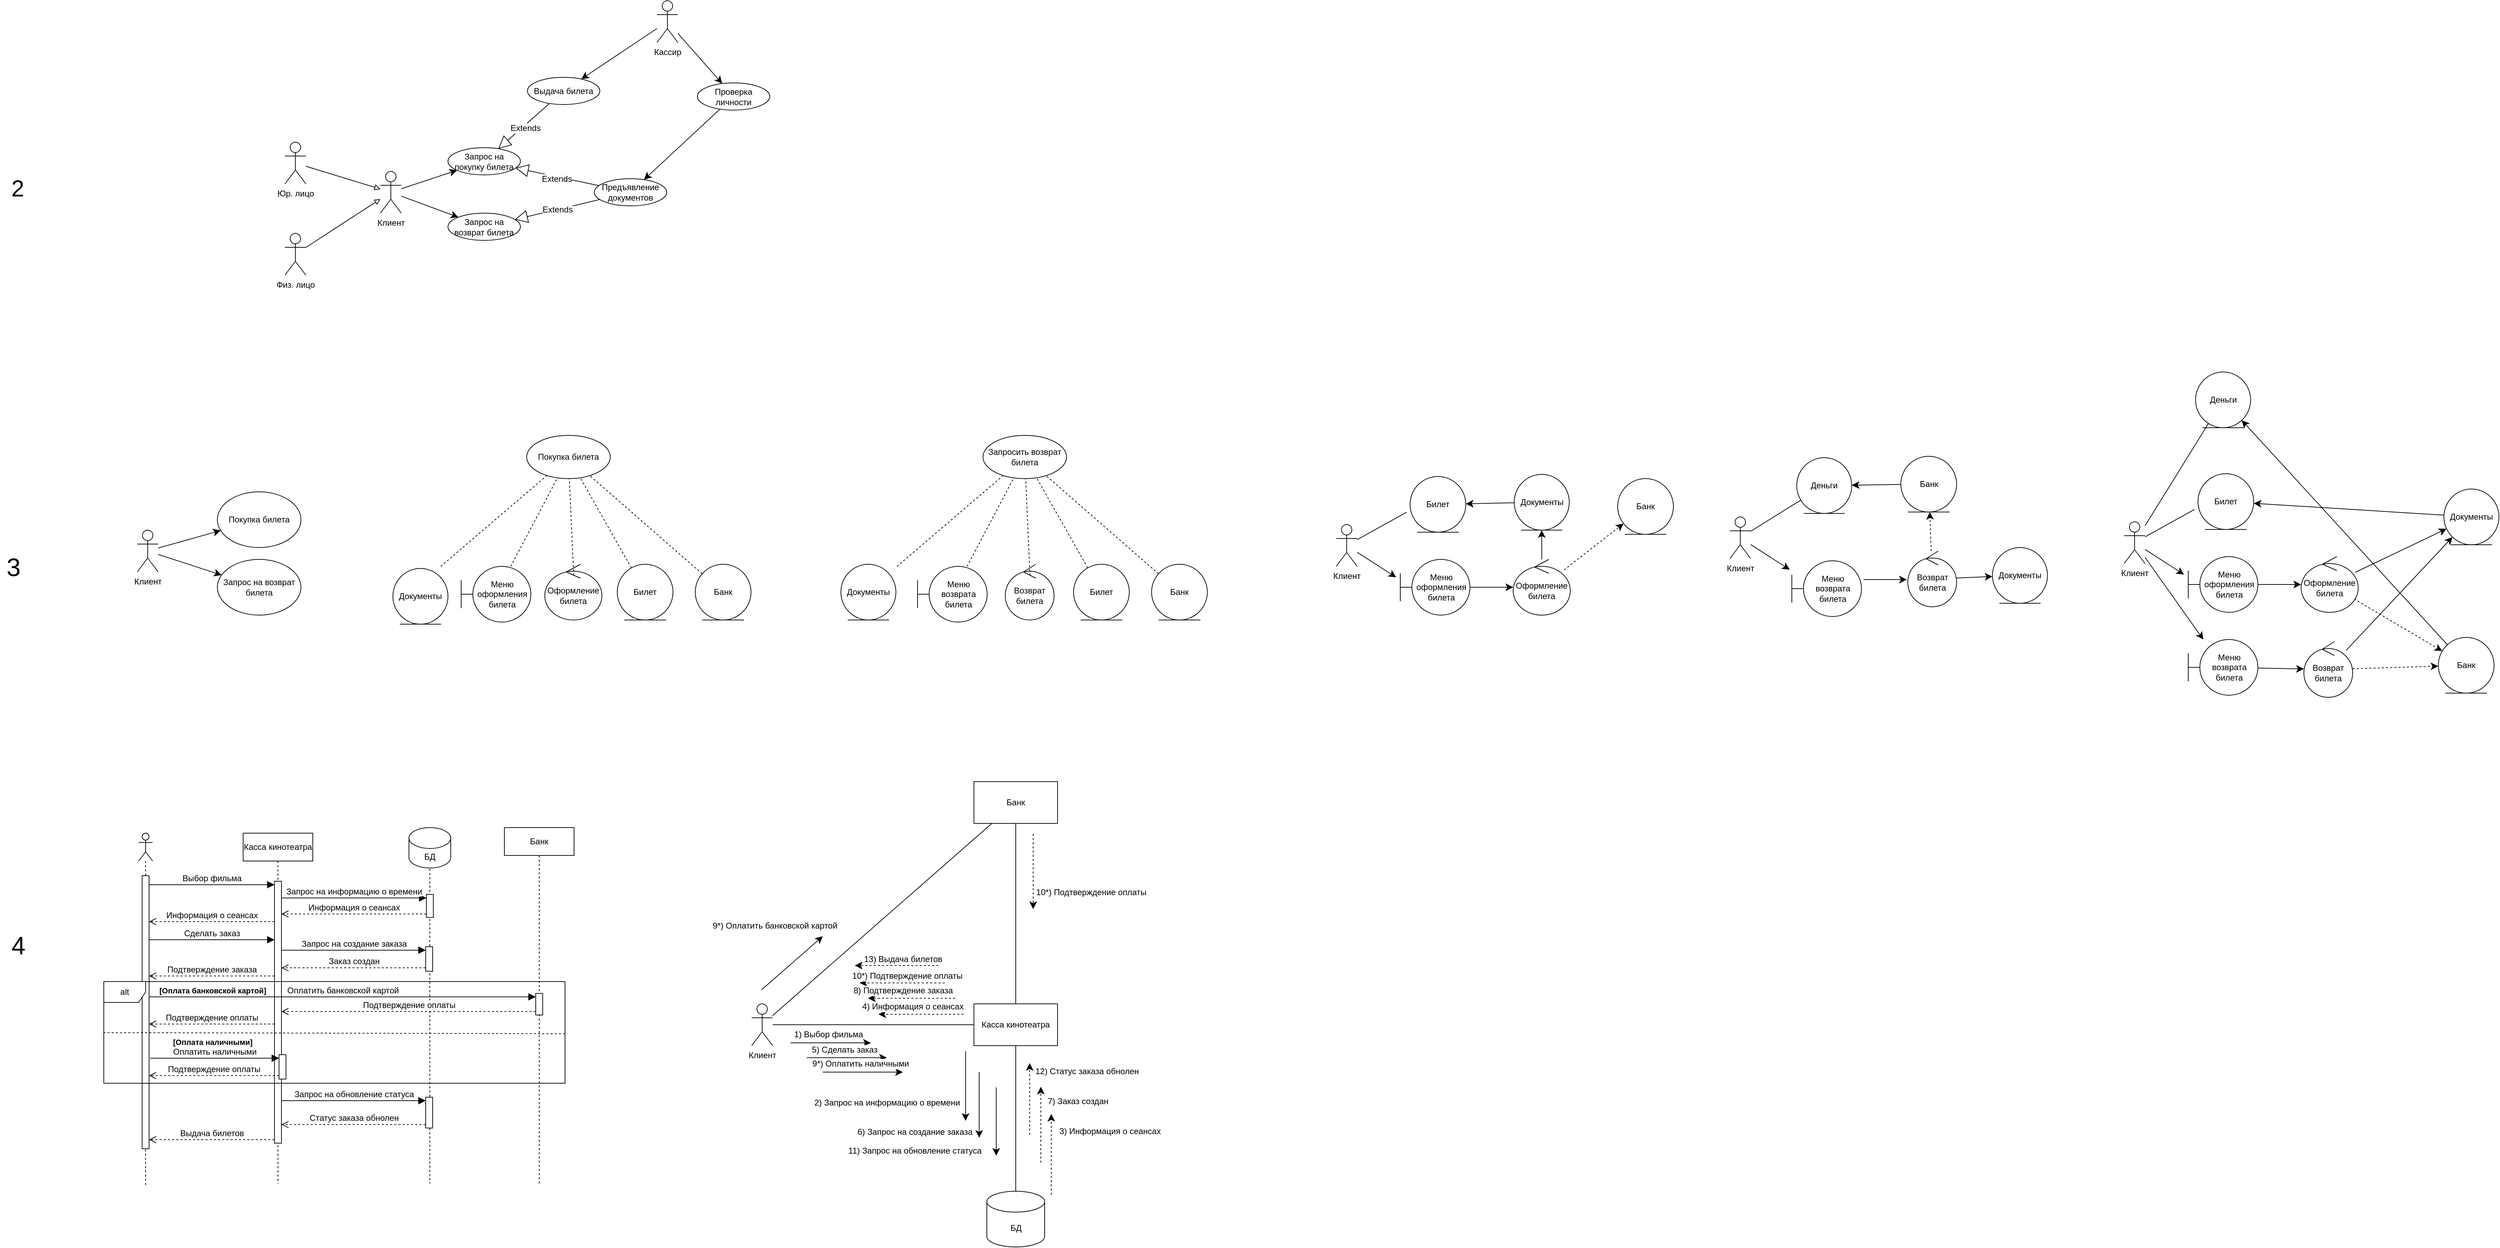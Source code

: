 <mxfile version="24.4.4" type="device">
  <diagram name="Страница — 1" id="Ui1CHYSXL8Kz3vTAyNxQ">
    <mxGraphModel dx="3889" dy="2429" grid="0" gridSize="10" guides="1" tooltips="1" connect="1" arrows="1" fold="1" page="0" pageScale="1" pageWidth="827" pageHeight="1169" math="0" shadow="0">
      <root>
        <mxCell id="0" />
        <mxCell id="1" parent="0" />
        <mxCell id="Dxfs0D7oo7YcCXGMKElA-33" style="edgeStyle=none;curved=1;rounded=0;orthogonalLoop=1;jettySize=auto;html=1;fontSize=12;startSize=8;endSize=8;" edge="1" parent="1" source="Dxfs0D7oo7YcCXGMKElA-23" target="Dxfs0D7oo7YcCXGMKElA-25">
          <mxGeometry relative="1" as="geometry" />
        </mxCell>
        <mxCell id="Dxfs0D7oo7YcCXGMKElA-34" style="edgeStyle=none;curved=1;rounded=0;orthogonalLoop=1;jettySize=auto;html=1;fontSize=12;startSize=8;endSize=8;" edge="1" parent="1" source="Dxfs0D7oo7YcCXGMKElA-23" target="Dxfs0D7oo7YcCXGMKElA-27">
          <mxGeometry relative="1" as="geometry" />
        </mxCell>
        <mxCell id="Dxfs0D7oo7YcCXGMKElA-23" value="Клиент" style="shape=umlActor;verticalLabelPosition=bottom;verticalAlign=top;html=1;" vertex="1" parent="1">
          <mxGeometry x="47" y="408" width="30" height="60" as="geometry" />
        </mxCell>
        <mxCell id="Dxfs0D7oo7YcCXGMKElA-25" value="Покупка билета" style="ellipse;whiteSpace=wrap;html=1;" vertex="1" parent="1">
          <mxGeometry x="162" y="353" width="120" height="80" as="geometry" />
        </mxCell>
        <mxCell id="Dxfs0D7oo7YcCXGMKElA-27" value="Запрос на возврат билета" style="ellipse;whiteSpace=wrap;html=1;" vertex="1" parent="1">
          <mxGeometry x="162" y="450" width="120" height="80" as="geometry" />
        </mxCell>
        <mxCell id="Dxfs0D7oo7YcCXGMKElA-36" value="Запросить возврат билета" style="ellipse;whiteSpace=wrap;html=1;" vertex="1" parent="1">
          <mxGeometry x="1261" y="272" width="120" height="62" as="geometry" />
        </mxCell>
        <mxCell id="Dxfs0D7oo7YcCXGMKElA-37" value="Билет" style="ellipse;shape=umlEntity;whiteSpace=wrap;html=1;" vertex="1" parent="1">
          <mxGeometry x="1391" y="457" width="80" height="80" as="geometry" />
        </mxCell>
        <mxCell id="Dxfs0D7oo7YcCXGMKElA-38" value="Банк" style="ellipse;shape=umlEntity;whiteSpace=wrap;html=1;" vertex="1" parent="1">
          <mxGeometry x="1503" y="457" width="80" height="80" as="geometry" />
        </mxCell>
        <mxCell id="Dxfs0D7oo7YcCXGMKElA-39" value="Возврат&lt;div&gt;билета&lt;/div&gt;" style="ellipse;shape=umlControl;whiteSpace=wrap;html=1;" vertex="1" parent="1">
          <mxGeometry x="1293" y="457" width="70" height="80" as="geometry" />
        </mxCell>
        <mxCell id="Dxfs0D7oo7YcCXGMKElA-40" value="Меню возврата билета" style="shape=umlBoundary;whiteSpace=wrap;html=1;" vertex="1" parent="1">
          <mxGeometry x="1167" y="460" width="100" height="80" as="geometry" />
        </mxCell>
        <mxCell id="Dxfs0D7oo7YcCXGMKElA-44" value="" style="endArrow=none;dashed=1;html=1;rounded=0;fontSize=12;startSize=8;endSize=8;curved=1;" edge="1" parent="1" target="Dxfs0D7oo7YcCXGMKElA-36">
          <mxGeometry width="50" height="50" relative="1" as="geometry">
            <mxPoint x="1137.688" y="460" as="sourcePoint" />
            <mxPoint x="1216" y="306" as="targetPoint" />
          </mxGeometry>
        </mxCell>
        <mxCell id="Dxfs0D7oo7YcCXGMKElA-45" value="" style="endArrow=none;dashed=1;html=1;rounded=0;fontSize=12;startSize=8;endSize=8;curved=1;exitX=0.506;exitY=0.199;exitDx=0;exitDy=0;exitPerimeter=0;" edge="1" parent="1" source="Dxfs0D7oo7YcCXGMKElA-39" target="Dxfs0D7oo7YcCXGMKElA-36">
          <mxGeometry width="50" height="50" relative="1" as="geometry">
            <mxPoint x="1170.31" y="461.47" as="sourcePoint" />
            <mxPoint x="1322.31" y="331.47" as="targetPoint" />
          </mxGeometry>
        </mxCell>
        <mxCell id="Dxfs0D7oo7YcCXGMKElA-46" value="" style="endArrow=none;dashed=1;html=1;rounded=0;fontSize=12;startSize=8;endSize=8;curved=1;" edge="1" parent="1" source="Dxfs0D7oo7YcCXGMKElA-37" target="Dxfs0D7oo7YcCXGMKElA-36">
          <mxGeometry width="50" height="50" relative="1" as="geometry">
            <mxPoint x="1190" y="464" as="sourcePoint" />
            <mxPoint x="1342" y="334" as="targetPoint" />
          </mxGeometry>
        </mxCell>
        <mxCell id="Dxfs0D7oo7YcCXGMKElA-47" value="" style="endArrow=none;dashed=1;html=1;rounded=0;fontSize=12;startSize=8;endSize=8;curved=1;" edge="1" parent="1" source="Dxfs0D7oo7YcCXGMKElA-38" target="Dxfs0D7oo7YcCXGMKElA-36">
          <mxGeometry width="50" height="50" relative="1" as="geometry">
            <mxPoint x="1207" y="464" as="sourcePoint" />
            <mxPoint x="1359" y="334" as="targetPoint" />
          </mxGeometry>
        </mxCell>
        <mxCell id="Dxfs0D7oo7YcCXGMKElA-49" value="" style="endArrow=none;dashed=1;html=1;rounded=0;fontSize=12;startSize=8;endSize=8;curved=1;" edge="1" parent="1" source="Dxfs0D7oo7YcCXGMKElA-40" target="Dxfs0D7oo7YcCXGMKElA-36">
          <mxGeometry width="50" height="50" relative="1" as="geometry">
            <mxPoint x="1245" y="466" as="sourcePoint" />
            <mxPoint x="1397" y="336" as="targetPoint" />
          </mxGeometry>
        </mxCell>
        <mxCell id="Dxfs0D7oo7YcCXGMKElA-54" style="edgeStyle=none;curved=1;rounded=0;orthogonalLoop=1;jettySize=auto;html=1;fontSize=12;endArrow=block;endFill=0;" edge="1" parent="1" source="Dxfs0D7oo7YcCXGMKElA-50" target="Dxfs0D7oo7YcCXGMKElA-52">
          <mxGeometry relative="1" as="geometry" />
        </mxCell>
        <mxCell id="Dxfs0D7oo7YcCXGMKElA-50" value="Юр. лицо" style="shape=umlActor;verticalLabelPosition=bottom;verticalAlign=top;html=1;" vertex="1" parent="1">
          <mxGeometry x="259" y="-149" width="30" height="60" as="geometry" />
        </mxCell>
        <mxCell id="Dxfs0D7oo7YcCXGMKElA-55" style="edgeStyle=none;curved=1;rounded=0;orthogonalLoop=1;jettySize=auto;html=1;fontSize=12;endArrow=block;endFill=0;" edge="1" parent="1" source="Dxfs0D7oo7YcCXGMKElA-51" target="Dxfs0D7oo7YcCXGMKElA-52">
          <mxGeometry relative="1" as="geometry" />
        </mxCell>
        <mxCell id="Dxfs0D7oo7YcCXGMKElA-51" value="Физ. лицо" style="shape=umlActor;verticalLabelPosition=bottom;verticalAlign=top;html=1;" vertex="1" parent="1">
          <mxGeometry x="259" y="-18" width="30" height="60" as="geometry" />
        </mxCell>
        <mxCell id="Dxfs0D7oo7YcCXGMKElA-61" style="edgeStyle=none;curved=1;rounded=0;orthogonalLoop=1;jettySize=auto;html=1;fontSize=12;startSize=8;endSize=8;" edge="1" parent="1" source="Dxfs0D7oo7YcCXGMKElA-52" target="Dxfs0D7oo7YcCXGMKElA-58">
          <mxGeometry relative="1" as="geometry" />
        </mxCell>
        <mxCell id="Dxfs0D7oo7YcCXGMKElA-62" style="edgeStyle=none;curved=1;rounded=0;orthogonalLoop=1;jettySize=auto;html=1;fontSize=12;startSize=8;endSize=8;" edge="1" parent="1" source="Dxfs0D7oo7YcCXGMKElA-52" target="Dxfs0D7oo7YcCXGMKElA-60">
          <mxGeometry relative="1" as="geometry" />
        </mxCell>
        <mxCell id="Dxfs0D7oo7YcCXGMKElA-52" value="Клиент" style="shape=umlActor;verticalLabelPosition=bottom;verticalAlign=top;html=1;" vertex="1" parent="1">
          <mxGeometry x="396" y="-107" width="30" height="60" as="geometry" />
        </mxCell>
        <mxCell id="Dxfs0D7oo7YcCXGMKElA-58" value="Запрос на покупку билета" style="ellipse;whiteSpace=wrap;html=1;" vertex="1" parent="1">
          <mxGeometry x="493" y="-141" width="104" height="39" as="geometry" />
        </mxCell>
        <mxCell id="Dxfs0D7oo7YcCXGMKElA-60" value="Запрос на возврат билета" style="ellipse;whiteSpace=wrap;html=1;" vertex="1" parent="1">
          <mxGeometry x="493" y="-47" width="104" height="39" as="geometry" />
        </mxCell>
        <mxCell id="Dxfs0D7oo7YcCXGMKElA-63" value="Предъявление документов" style="ellipse;whiteSpace=wrap;html=1;" vertex="1" parent="1">
          <mxGeometry x="703" y="-96.5" width="104" height="39" as="geometry" />
        </mxCell>
        <mxCell id="Dxfs0D7oo7YcCXGMKElA-64" value="Extends" style="endArrow=block;endSize=16;endFill=0;html=1;rounded=0;fontSize=12;curved=1;" edge="1" parent="1" source="Dxfs0D7oo7YcCXGMKElA-63" target="Dxfs0D7oo7YcCXGMKElA-58">
          <mxGeometry x="0.005" y="3" width="160" relative="1" as="geometry">
            <mxPoint x="687" y="-188" as="sourcePoint" />
            <mxPoint x="847" y="-188" as="targetPoint" />
            <mxPoint as="offset" />
          </mxGeometry>
        </mxCell>
        <mxCell id="Dxfs0D7oo7YcCXGMKElA-65" value="Extends" style="endArrow=block;endSize=16;endFill=0;html=1;rounded=0;fontSize=12;curved=1;" edge="1" parent="1" source="Dxfs0D7oo7YcCXGMKElA-63" target="Dxfs0D7oo7YcCXGMKElA-60">
          <mxGeometry width="160" relative="1" as="geometry">
            <mxPoint x="709" y="-51.1" as="sourcePoint" />
            <mxPoint x="590" y="-76.1" as="targetPoint" />
          </mxGeometry>
        </mxCell>
        <mxCell id="Dxfs0D7oo7YcCXGMKElA-67" style="edgeStyle=none;curved=1;rounded=0;orthogonalLoop=1;jettySize=auto;html=1;fontSize=12;startSize=8;endSize=8;" edge="1" parent="1" source="Dxfs0D7oo7YcCXGMKElA-66" target="Dxfs0D7oo7YcCXGMKElA-63">
          <mxGeometry relative="1" as="geometry" />
        </mxCell>
        <mxCell id="Dxfs0D7oo7YcCXGMKElA-66" value="Проверка личности" style="ellipse;whiteSpace=wrap;html=1;" vertex="1" parent="1">
          <mxGeometry x="851" y="-234" width="104" height="39" as="geometry" />
        </mxCell>
        <mxCell id="Dxfs0D7oo7YcCXGMKElA-71" style="edgeStyle=none;curved=1;rounded=0;orthogonalLoop=1;jettySize=auto;html=1;fontSize=12;startSize=8;endSize=8;" edge="1" parent="1" source="Dxfs0D7oo7YcCXGMKElA-68" target="Dxfs0D7oo7YcCXGMKElA-70">
          <mxGeometry relative="1" as="geometry" />
        </mxCell>
        <mxCell id="Dxfs0D7oo7YcCXGMKElA-72" style="edgeStyle=none;curved=1;rounded=0;orthogonalLoop=1;jettySize=auto;html=1;fontSize=12;startSize=8;endSize=8;" edge="1" parent="1" source="Dxfs0D7oo7YcCXGMKElA-68" target="Dxfs0D7oo7YcCXGMKElA-66">
          <mxGeometry relative="1" as="geometry" />
        </mxCell>
        <mxCell id="Dxfs0D7oo7YcCXGMKElA-68" value="Кассир" style="shape=umlActor;verticalLabelPosition=bottom;verticalAlign=top;html=1;" vertex="1" parent="1">
          <mxGeometry x="793" y="-352" width="30" height="60" as="geometry" />
        </mxCell>
        <mxCell id="Dxfs0D7oo7YcCXGMKElA-69" value="Extends" style="endArrow=block;endSize=16;endFill=0;html=1;rounded=0;fontSize=12;curved=1;" edge="1" parent="1" source="Dxfs0D7oo7YcCXGMKElA-70" target="Dxfs0D7oo7YcCXGMKElA-58">
          <mxGeometry x="0.005" y="3" width="160" relative="1" as="geometry">
            <mxPoint x="695.68" y="-283.06" as="sourcePoint" />
            <mxPoint x="575.68" y="-308.06" as="targetPoint" />
            <mxPoint as="offset" />
          </mxGeometry>
        </mxCell>
        <mxCell id="Dxfs0D7oo7YcCXGMKElA-70" value="Выдача билета" style="ellipse;whiteSpace=wrap;html=1;" vertex="1" parent="1">
          <mxGeometry x="607" y="-242" width="104" height="39" as="geometry" />
        </mxCell>
        <mxCell id="Dxfs0D7oo7YcCXGMKElA-73" value="Покупка билета" style="ellipse;whiteSpace=wrap;html=1;" vertex="1" parent="1">
          <mxGeometry x="606" y="272" width="120" height="62" as="geometry" />
        </mxCell>
        <mxCell id="Dxfs0D7oo7YcCXGMKElA-74" value="Билет" style="ellipse;shape=umlEntity;whiteSpace=wrap;html=1;" vertex="1" parent="1">
          <mxGeometry x="736" y="457" width="80" height="80" as="geometry" />
        </mxCell>
        <mxCell id="Dxfs0D7oo7YcCXGMKElA-75" value="Банк" style="ellipse;shape=umlEntity;whiteSpace=wrap;html=1;" vertex="1" parent="1">
          <mxGeometry x="848" y="457" width="80" height="80" as="geometry" />
        </mxCell>
        <mxCell id="Dxfs0D7oo7YcCXGMKElA-76" value="Оформление билета" style="ellipse;shape=umlControl;whiteSpace=wrap;html=1;" vertex="1" parent="1">
          <mxGeometry x="632" y="457" width="82" height="80" as="geometry" />
        </mxCell>
        <mxCell id="Dxfs0D7oo7YcCXGMKElA-77" value="Меню оформления билета" style="shape=umlBoundary;whiteSpace=wrap;html=1;" vertex="1" parent="1">
          <mxGeometry x="512" y="460" width="100" height="80" as="geometry" />
        </mxCell>
        <mxCell id="Dxfs0D7oo7YcCXGMKElA-79" value="" style="endArrow=none;dashed=1;html=1;rounded=0;fontSize=12;startSize=8;endSize=8;curved=1;" edge="1" parent="1" target="Dxfs0D7oo7YcCXGMKElA-73">
          <mxGeometry width="50" height="50" relative="1" as="geometry">
            <mxPoint x="482.688" y="460" as="sourcePoint" />
            <mxPoint x="561" y="306" as="targetPoint" />
          </mxGeometry>
        </mxCell>
        <mxCell id="Dxfs0D7oo7YcCXGMKElA-80" value="" style="endArrow=none;dashed=1;html=1;rounded=0;fontSize=12;startSize=8;endSize=8;curved=1;exitX=0.506;exitY=0.199;exitDx=0;exitDy=0;exitPerimeter=0;" edge="1" parent="1" source="Dxfs0D7oo7YcCXGMKElA-76" target="Dxfs0D7oo7YcCXGMKElA-73">
          <mxGeometry width="50" height="50" relative="1" as="geometry">
            <mxPoint x="515.31" y="461.47" as="sourcePoint" />
            <mxPoint x="667.31" y="331.47" as="targetPoint" />
          </mxGeometry>
        </mxCell>
        <mxCell id="Dxfs0D7oo7YcCXGMKElA-81" value="" style="endArrow=none;dashed=1;html=1;rounded=0;fontSize=12;startSize=8;endSize=8;curved=1;" edge="1" parent="1" source="Dxfs0D7oo7YcCXGMKElA-74" target="Dxfs0D7oo7YcCXGMKElA-73">
          <mxGeometry width="50" height="50" relative="1" as="geometry">
            <mxPoint x="535" y="464" as="sourcePoint" />
            <mxPoint x="687" y="334" as="targetPoint" />
          </mxGeometry>
        </mxCell>
        <mxCell id="Dxfs0D7oo7YcCXGMKElA-82" value="" style="endArrow=none;dashed=1;html=1;rounded=0;fontSize=12;startSize=8;endSize=8;curved=1;" edge="1" parent="1" source="Dxfs0D7oo7YcCXGMKElA-75" target="Dxfs0D7oo7YcCXGMKElA-73">
          <mxGeometry width="50" height="50" relative="1" as="geometry">
            <mxPoint x="552" y="464" as="sourcePoint" />
            <mxPoint x="704" y="334" as="targetPoint" />
          </mxGeometry>
        </mxCell>
        <mxCell id="Dxfs0D7oo7YcCXGMKElA-83" value="" style="endArrow=none;dashed=1;html=1;rounded=0;fontSize=12;startSize=8;endSize=8;curved=1;" edge="1" parent="1" source="Dxfs0D7oo7YcCXGMKElA-77" target="Dxfs0D7oo7YcCXGMKElA-73">
          <mxGeometry width="50" height="50" relative="1" as="geometry">
            <mxPoint x="590" y="466" as="sourcePoint" />
            <mxPoint x="742" y="336" as="targetPoint" />
          </mxGeometry>
        </mxCell>
        <mxCell id="Dxfs0D7oo7YcCXGMKElA-84" value="&lt;font style=&quot;font-size: 33px;&quot;&gt;2&lt;/font&gt;" style="text;html=1;align=center;verticalAlign=middle;resizable=0;points=[];autosize=1;strokeColor=none;fillColor=none;fontSize=16;" vertex="1" parent="1">
          <mxGeometry x="-143" y="-109.5" width="36" height="52" as="geometry" />
        </mxCell>
        <mxCell id="Dxfs0D7oo7YcCXGMKElA-85" value="&lt;font style=&quot;font-size: 36px;&quot;&gt;3&lt;/font&gt;" style="text;html=1;align=center;verticalAlign=middle;resizable=0;points=[];autosize=1;strokeColor=none;fillColor=none;fontSize=16;" vertex="1" parent="1">
          <mxGeometry x="-150" y="433" width="38" height="55" as="geometry" />
        </mxCell>
        <mxCell id="Dxfs0D7oo7YcCXGMKElA-90" style="edgeStyle=none;curved=1;rounded=0;orthogonalLoop=1;jettySize=auto;html=1;fontSize=12;startSize=8;endSize=8;" edge="1" parent="1" source="Dxfs0D7oo7YcCXGMKElA-86">
          <mxGeometry relative="1" as="geometry">
            <mxPoint x="1854" y="475.769" as="targetPoint" />
          </mxGeometry>
        </mxCell>
        <mxCell id="Dxfs0D7oo7YcCXGMKElA-86" value="Клиент" style="shape=umlActor;verticalLabelPosition=bottom;verticalAlign=top;html=1;" vertex="1" parent="1">
          <mxGeometry x="1768" y="400" width="30" height="60" as="geometry" />
        </mxCell>
        <mxCell id="Dxfs0D7oo7YcCXGMKElA-87" value="" style="endArrow=none;html=1;rounded=0;fontSize=12;startSize=8;endSize=8;curved=1;" edge="1" parent="1" source="Dxfs0D7oo7YcCXGMKElA-86">
          <mxGeometry width="50" height="50" relative="1" as="geometry">
            <mxPoint x="1855" y="431" as="sourcePoint" />
            <mxPoint x="1868.969" y="382.309" as="targetPoint" />
          </mxGeometry>
        </mxCell>
        <mxCell id="Dxfs0D7oo7YcCXGMKElA-92" value="Билет" style="ellipse;shape=umlEntity;whiteSpace=wrap;html=1;" vertex="1" parent="1">
          <mxGeometry x="1874" y="331" width="80" height="80" as="geometry" />
        </mxCell>
        <mxCell id="Dxfs0D7oo7YcCXGMKElA-93" value="Банк" style="ellipse;shape=umlEntity;whiteSpace=wrap;html=1;" vertex="1" parent="1">
          <mxGeometry x="2172" y="334" width="80" height="80" as="geometry" />
        </mxCell>
        <mxCell id="Dxfs0D7oo7YcCXGMKElA-101" style="edgeStyle=none;curved=1;rounded=0;orthogonalLoop=1;jettySize=auto;html=1;fontSize=12;startSize=8;endSize=8;" edge="1" parent="1" source="Dxfs0D7oo7YcCXGMKElA-94" target="Dxfs0D7oo7YcCXGMKElA-98">
          <mxGeometry relative="1" as="geometry" />
        </mxCell>
        <mxCell id="Dxfs0D7oo7YcCXGMKElA-103" style="edgeStyle=none;curved=1;rounded=0;orthogonalLoop=1;jettySize=auto;html=1;fontSize=12;startSize=8;endSize=8;dashed=1;" edge="1" parent="1" source="Dxfs0D7oo7YcCXGMKElA-94" target="Dxfs0D7oo7YcCXGMKElA-93">
          <mxGeometry relative="1" as="geometry" />
        </mxCell>
        <mxCell id="Dxfs0D7oo7YcCXGMKElA-94" value="Оформление билета" style="ellipse;shape=umlControl;whiteSpace=wrap;html=1;" vertex="1" parent="1">
          <mxGeometry x="2022" y="450" width="82" height="80" as="geometry" />
        </mxCell>
        <mxCell id="Dxfs0D7oo7YcCXGMKElA-97" style="edgeStyle=none;curved=1;rounded=0;orthogonalLoop=1;jettySize=auto;html=1;fontSize=12;startSize=8;endSize=8;" edge="1" parent="1" source="Dxfs0D7oo7YcCXGMKElA-95" target="Dxfs0D7oo7YcCXGMKElA-94">
          <mxGeometry relative="1" as="geometry" />
        </mxCell>
        <mxCell id="Dxfs0D7oo7YcCXGMKElA-95" value="Меню оформления билета" style="shape=umlBoundary;whiteSpace=wrap;html=1;" vertex="1" parent="1">
          <mxGeometry x="1860" y="450" width="100" height="80" as="geometry" />
        </mxCell>
        <mxCell id="Dxfs0D7oo7YcCXGMKElA-102" style="edgeStyle=none;curved=1;rounded=0;orthogonalLoop=1;jettySize=auto;html=1;fontSize=12;startSize=8;endSize=8;" edge="1" parent="1" source="Dxfs0D7oo7YcCXGMKElA-98" target="Dxfs0D7oo7YcCXGMKElA-92">
          <mxGeometry relative="1" as="geometry" />
        </mxCell>
        <mxCell id="Dxfs0D7oo7YcCXGMKElA-98" value="Документы" style="ellipse;shape=umlEntity;whiteSpace=wrap;html=1;" vertex="1" parent="1">
          <mxGeometry x="2023.5" y="328" width="79" height="80" as="geometry" />
        </mxCell>
        <mxCell id="Dxfs0D7oo7YcCXGMKElA-99" value="Документы" style="ellipse;shape=umlEntity;whiteSpace=wrap;html=1;" vertex="1" parent="1">
          <mxGeometry x="1057" y="457" width="79" height="80" as="geometry" />
        </mxCell>
        <mxCell id="Dxfs0D7oo7YcCXGMKElA-100" value="Документы" style="ellipse;shape=umlEntity;whiteSpace=wrap;html=1;" vertex="1" parent="1">
          <mxGeometry x="414" y="463" width="79" height="80" as="geometry" />
        </mxCell>
        <mxCell id="Dxfs0D7oo7YcCXGMKElA-104" style="edgeStyle=none;curved=1;rounded=0;orthogonalLoop=1;jettySize=auto;html=1;fontSize=12;startSize=8;endSize=8;" edge="1" parent="1" source="Dxfs0D7oo7YcCXGMKElA-105">
          <mxGeometry relative="1" as="geometry">
            <mxPoint x="2419" y="464.769" as="targetPoint" />
          </mxGeometry>
        </mxCell>
        <mxCell id="Dxfs0D7oo7YcCXGMKElA-105" value="Клиент" style="shape=umlActor;verticalLabelPosition=bottom;verticalAlign=top;html=1;" vertex="1" parent="1">
          <mxGeometry x="2333" y="389" width="30" height="60" as="geometry" />
        </mxCell>
        <mxCell id="Dxfs0D7oo7YcCXGMKElA-122" style="edgeStyle=none;curved=1;rounded=0;orthogonalLoop=1;jettySize=auto;html=1;fontSize=12;startSize=8;endSize=8;" edge="1" parent="1" source="Dxfs0D7oo7YcCXGMKElA-108" target="Dxfs0D7oo7YcCXGMKElA-121">
          <mxGeometry relative="1" as="geometry" />
        </mxCell>
        <mxCell id="Dxfs0D7oo7YcCXGMKElA-108" value="Банк" style="ellipse;shape=umlEntity;whiteSpace=wrap;html=1;" vertex="1" parent="1">
          <mxGeometry x="2578.5" y="302" width="80" height="80" as="geometry" />
        </mxCell>
        <mxCell id="Dxfs0D7oo7YcCXGMKElA-109" style="edgeStyle=none;curved=1;rounded=0;orthogonalLoop=1;jettySize=auto;html=1;fontSize=12;startSize=8;endSize=8;" edge="1" parent="1" source="Dxfs0D7oo7YcCXGMKElA-118" target="Dxfs0D7oo7YcCXGMKElA-115">
          <mxGeometry relative="1" as="geometry">
            <mxPoint x="2628" y="439" as="sourcePoint" />
          </mxGeometry>
        </mxCell>
        <mxCell id="Dxfs0D7oo7YcCXGMKElA-110" style="edgeStyle=none;curved=1;rounded=0;orthogonalLoop=1;jettySize=auto;html=1;fontSize=12;startSize=8;endSize=8;dashed=1;" edge="1" parent="1" source="Dxfs0D7oo7YcCXGMKElA-118" target="Dxfs0D7oo7YcCXGMKElA-108">
          <mxGeometry relative="1" as="geometry">
            <mxPoint x="2660.161" y="454.19" as="sourcePoint" />
          </mxGeometry>
        </mxCell>
        <mxCell id="Dxfs0D7oo7YcCXGMKElA-112" style="edgeStyle=none;curved=1;rounded=0;orthogonalLoop=1;jettySize=auto;html=1;fontSize=12;startSize=8;endSize=8;" edge="1" parent="1">
          <mxGeometry relative="1" as="geometry">
            <mxPoint x="2525.0" y="479" as="sourcePoint" />
            <mxPoint x="2587.0" y="479" as="targetPoint" />
          </mxGeometry>
        </mxCell>
        <mxCell id="Dxfs0D7oo7YcCXGMKElA-115" value="Документы" style="ellipse;shape=umlEntity;whiteSpace=wrap;html=1;" vertex="1" parent="1">
          <mxGeometry x="2710" y="433" width="79" height="80" as="geometry" />
        </mxCell>
        <mxCell id="Dxfs0D7oo7YcCXGMKElA-118" value="Возврат&lt;div&gt;билета&lt;/div&gt;" style="ellipse;shape=umlControl;whiteSpace=wrap;html=1;" vertex="1" parent="1">
          <mxGeometry x="2588.5" y="438" width="70" height="80" as="geometry" />
        </mxCell>
        <mxCell id="Dxfs0D7oo7YcCXGMKElA-119" value="Меню возврата билета" style="shape=umlBoundary;whiteSpace=wrap;html=1;" vertex="1" parent="1">
          <mxGeometry x="2422" y="452" width="100" height="80" as="geometry" />
        </mxCell>
        <mxCell id="Dxfs0D7oo7YcCXGMKElA-123" style="edgeStyle=none;curved=1;rounded=0;orthogonalLoop=1;jettySize=auto;html=1;fontSize=12;startSize=8;endSize=8;endArrow=none;endFill=0;" edge="1" parent="1" source="Dxfs0D7oo7YcCXGMKElA-121" target="Dxfs0D7oo7YcCXGMKElA-105">
          <mxGeometry relative="1" as="geometry" />
        </mxCell>
        <mxCell id="Dxfs0D7oo7YcCXGMKElA-121" value="Деньги" style="ellipse;shape=umlEntity;whiteSpace=wrap;html=1;" vertex="1" parent="1">
          <mxGeometry x="2429" y="304" width="79" height="80" as="geometry" />
        </mxCell>
        <mxCell id="Dxfs0D7oo7YcCXGMKElA-124" style="edgeStyle=none;curved=1;rounded=0;orthogonalLoop=1;jettySize=auto;html=1;fontSize=12;startSize=8;endSize=8;" edge="1" parent="1" source="Dxfs0D7oo7YcCXGMKElA-125">
          <mxGeometry relative="1" as="geometry">
            <mxPoint x="2985" y="471.769" as="targetPoint" />
          </mxGeometry>
        </mxCell>
        <mxCell id="Dxfs0D7oo7YcCXGMKElA-150" style="edgeStyle=none;curved=1;rounded=0;orthogonalLoop=1;jettySize=auto;html=1;fontSize=12;startSize=8;endSize=8;" edge="1" parent="1" source="Dxfs0D7oo7YcCXGMKElA-125" target="Dxfs0D7oo7YcCXGMKElA-145">
          <mxGeometry relative="1" as="geometry" />
        </mxCell>
        <mxCell id="Dxfs0D7oo7YcCXGMKElA-125" value="Клиент" style="shape=umlActor;verticalLabelPosition=bottom;verticalAlign=top;html=1;" vertex="1" parent="1">
          <mxGeometry x="2899" y="396" width="30" height="60" as="geometry" />
        </mxCell>
        <mxCell id="Dxfs0D7oo7YcCXGMKElA-126" value="" style="endArrow=none;html=1;rounded=0;fontSize=12;startSize=8;endSize=8;curved=1;" edge="1" parent="1" source="Dxfs0D7oo7YcCXGMKElA-125">
          <mxGeometry width="50" height="50" relative="1" as="geometry">
            <mxPoint x="2986" y="427" as="sourcePoint" />
            <mxPoint x="2999.969" y="378.309" as="targetPoint" />
          </mxGeometry>
        </mxCell>
        <mxCell id="Dxfs0D7oo7YcCXGMKElA-127" value="Билет" style="ellipse;shape=umlEntity;whiteSpace=wrap;html=1;" vertex="1" parent="1">
          <mxGeometry x="3005" y="327" width="80" height="80" as="geometry" />
        </mxCell>
        <mxCell id="Dxfs0D7oo7YcCXGMKElA-151" style="edgeStyle=none;curved=1;rounded=0;orthogonalLoop=1;jettySize=auto;html=1;fontSize=12;startSize=8;endSize=8;" edge="1" parent="1" source="Dxfs0D7oo7YcCXGMKElA-128" target="Dxfs0D7oo7YcCXGMKElA-147">
          <mxGeometry relative="1" as="geometry" />
        </mxCell>
        <mxCell id="Dxfs0D7oo7YcCXGMKElA-128" value="Банк" style="ellipse;shape=umlEntity;whiteSpace=wrap;html=1;" vertex="1" parent="1">
          <mxGeometry x="3350" y="562" width="80" height="80" as="geometry" />
        </mxCell>
        <mxCell id="Dxfs0D7oo7YcCXGMKElA-129" style="edgeStyle=none;curved=1;rounded=0;orthogonalLoop=1;jettySize=auto;html=1;fontSize=12;startSize=8;endSize=8;" edge="1" parent="1" source="Dxfs0D7oo7YcCXGMKElA-131" target="Dxfs0D7oo7YcCXGMKElA-135">
          <mxGeometry relative="1" as="geometry" />
        </mxCell>
        <mxCell id="Dxfs0D7oo7YcCXGMKElA-130" style="edgeStyle=none;curved=1;rounded=0;orthogonalLoop=1;jettySize=auto;html=1;fontSize=12;startSize=8;endSize=8;dashed=1;" edge="1" parent="1" source="Dxfs0D7oo7YcCXGMKElA-131" target="Dxfs0D7oo7YcCXGMKElA-128">
          <mxGeometry relative="1" as="geometry" />
        </mxCell>
        <mxCell id="Dxfs0D7oo7YcCXGMKElA-131" value="Оформление билета" style="ellipse;shape=umlControl;whiteSpace=wrap;html=1;" vertex="1" parent="1">
          <mxGeometry x="3153" y="446" width="82" height="80" as="geometry" />
        </mxCell>
        <mxCell id="Dxfs0D7oo7YcCXGMKElA-132" style="edgeStyle=none;curved=1;rounded=0;orthogonalLoop=1;jettySize=auto;html=1;fontSize=12;startSize=8;endSize=8;" edge="1" parent="1" source="Dxfs0D7oo7YcCXGMKElA-133" target="Dxfs0D7oo7YcCXGMKElA-131">
          <mxGeometry relative="1" as="geometry" />
        </mxCell>
        <mxCell id="Dxfs0D7oo7YcCXGMKElA-133" value="Меню оформления билета" style="shape=umlBoundary;whiteSpace=wrap;html=1;" vertex="1" parent="1">
          <mxGeometry x="2991" y="446" width="100" height="80" as="geometry" />
        </mxCell>
        <mxCell id="Dxfs0D7oo7YcCXGMKElA-134" style="edgeStyle=none;curved=1;rounded=0;orthogonalLoop=1;jettySize=auto;html=1;fontSize=12;startSize=8;endSize=8;" edge="1" parent="1" source="Dxfs0D7oo7YcCXGMKElA-135" target="Dxfs0D7oo7YcCXGMKElA-127">
          <mxGeometry relative="1" as="geometry" />
        </mxCell>
        <mxCell id="Dxfs0D7oo7YcCXGMKElA-135" value="Документы" style="ellipse;shape=umlEntity;whiteSpace=wrap;html=1;" vertex="1" parent="1">
          <mxGeometry x="3358" y="349" width="79" height="80" as="geometry" />
        </mxCell>
        <mxCell id="Dxfs0D7oo7YcCXGMKElA-140" style="edgeStyle=none;curved=1;rounded=0;orthogonalLoop=1;jettySize=auto;html=1;fontSize=12;startSize=8;endSize=8;" edge="1" parent="1" source="Dxfs0D7oo7YcCXGMKElA-144" target="Dxfs0D7oo7YcCXGMKElA-135">
          <mxGeometry relative="1" as="geometry">
            <mxPoint x="3759" y="435" as="sourcePoint" />
            <mxPoint x="3316.003" y="605.488" as="targetPoint" />
          </mxGeometry>
        </mxCell>
        <mxCell id="Dxfs0D7oo7YcCXGMKElA-144" value="Возврат&lt;div&gt;билета&lt;/div&gt;" style="ellipse;shape=umlControl;whiteSpace=wrap;html=1;" vertex="1" parent="1">
          <mxGeometry x="3157" y="568" width="70" height="80" as="geometry" />
        </mxCell>
        <mxCell id="Dxfs0D7oo7YcCXGMKElA-149" style="edgeStyle=none;curved=1;rounded=0;orthogonalLoop=1;jettySize=auto;html=1;fontSize=12;startSize=8;endSize=8;" edge="1" parent="1" source="Dxfs0D7oo7YcCXGMKElA-145" target="Dxfs0D7oo7YcCXGMKElA-144">
          <mxGeometry relative="1" as="geometry" />
        </mxCell>
        <mxCell id="Dxfs0D7oo7YcCXGMKElA-145" value="Меню возврата билета" style="shape=umlBoundary;whiteSpace=wrap;html=1;" vertex="1" parent="1">
          <mxGeometry x="2991" y="565" width="100" height="80" as="geometry" />
        </mxCell>
        <mxCell id="Dxfs0D7oo7YcCXGMKElA-147" value="Деньги" style="ellipse;shape=umlEntity;whiteSpace=wrap;html=1;" vertex="1" parent="1">
          <mxGeometry x="3001.5" y="181" width="79" height="80" as="geometry" />
        </mxCell>
        <mxCell id="Dxfs0D7oo7YcCXGMKElA-148" style="edgeStyle=none;curved=1;rounded=0;orthogonalLoop=1;jettySize=auto;html=1;fontSize=12;startSize=8;endSize=8;dashed=1;" edge="1" parent="1" source="Dxfs0D7oo7YcCXGMKElA-144" target="Dxfs0D7oo7YcCXGMKElA-128">
          <mxGeometry relative="1" as="geometry">
            <mxPoint x="3221.32" y="546.29" as="sourcePoint" />
            <mxPoint x="3335.32" y="610.29" as="targetPoint" />
          </mxGeometry>
        </mxCell>
        <mxCell id="Dxfs0D7oo7YcCXGMKElA-152" value="" style="endArrow=none;html=1;rounded=0;fontSize=12;startSize=8;endSize=8;curved=1;" edge="1" parent="1" source="Dxfs0D7oo7YcCXGMKElA-125" target="Dxfs0D7oo7YcCXGMKElA-147">
          <mxGeometry width="50" height="50" relative="1" as="geometry">
            <mxPoint x="2938" y="296.69" as="sourcePoint" />
            <mxPoint x="3008.969" y="256.999" as="targetPoint" />
          </mxGeometry>
        </mxCell>
        <mxCell id="Dxfs0D7oo7YcCXGMKElA-174" value="&lt;font style=&quot;font-size: 36px;&quot;&gt;4&lt;/font&gt;" style="text;html=1;align=center;verticalAlign=middle;resizable=0;points=[];autosize=1;strokeColor=none;fillColor=none;fontSize=16;" vertex="1" parent="1">
          <mxGeometry x="-143" y="976" width="38" height="55" as="geometry" />
        </mxCell>
        <mxCell id="Dxfs0D7oo7YcCXGMKElA-175" value="" style="shape=umlLifeline;perimeter=lifelinePerimeter;whiteSpace=wrap;html=1;container=1;dropTarget=0;collapsible=0;recursiveResize=0;outlineConnect=0;portConstraint=eastwest;newEdgeStyle={&quot;curved&quot;:0,&quot;rounded&quot;:0};participant=umlActor;" vertex="1" parent="1">
          <mxGeometry x="49" y="843" width="20" height="507" as="geometry" />
        </mxCell>
        <mxCell id="Dxfs0D7oo7YcCXGMKElA-190" value="" style="html=1;points=[[0,0,0,0,5],[0,1,0,0,-5],[1,0,0,0,5],[1,1,0,0,-5]];perimeter=orthogonalPerimeter;outlineConnect=0;targetShapes=umlLifeline;portConstraint=eastwest;newEdgeStyle={&quot;curved&quot;:0,&quot;rounded&quot;:0};" vertex="1" parent="Dxfs0D7oo7YcCXGMKElA-175">
          <mxGeometry x="5" y="61" width="10" height="392" as="geometry" />
        </mxCell>
        <mxCell id="Dxfs0D7oo7YcCXGMKElA-176" value="Касса кинотеатра" style="shape=umlLifeline;perimeter=lifelinePerimeter;whiteSpace=wrap;html=1;container=1;dropTarget=0;collapsible=0;recursiveResize=0;outlineConnect=0;portConstraint=eastwest;newEdgeStyle={&quot;curved&quot;:0,&quot;rounded&quot;:0};" vertex="1" parent="1">
          <mxGeometry x="199" y="843" width="100" height="503" as="geometry" />
        </mxCell>
        <mxCell id="Dxfs0D7oo7YcCXGMKElA-193" value="" style="html=1;points=[[0,0,0,0,5],[0,1,0,0,-5],[1,0,0,0,5],[1,1,0,0,-5]];perimeter=orthogonalPerimeter;outlineConnect=0;targetShapes=umlLifeline;portConstraint=eastwest;newEdgeStyle={&quot;curved&quot;:0,&quot;rounded&quot;:0};" vertex="1" parent="Dxfs0D7oo7YcCXGMKElA-176">
          <mxGeometry x="45" y="69" width="10" height="376" as="geometry" />
        </mxCell>
        <mxCell id="Dxfs0D7oo7YcCXGMKElA-213" value="" style="html=1;points=[[0,0,0,0,5],[0,1,0,0,-5],[1,0,0,0,5],[1,1,0,0,-5]];perimeter=orthogonalPerimeter;outlineConnect=0;targetShapes=umlLifeline;portConstraint=eastwest;newEdgeStyle={&quot;curved&quot;:0,&quot;rounded&quot;:0};" vertex="1" parent="Dxfs0D7oo7YcCXGMKElA-176">
          <mxGeometry x="51.5" y="318" width="10" height="35" as="geometry" />
        </mxCell>
        <mxCell id="Dxfs0D7oo7YcCXGMKElA-214" value="Оплатить наличными" style="html=1;verticalAlign=bottom;endArrow=block;curved=0;rounded=0;entryX=0;entryY=0;entryDx=0;entryDy=5;fontSize=12;startSize=8;endSize=8;" edge="1" target="Dxfs0D7oo7YcCXGMKElA-213" parent="Dxfs0D7oo7YcCXGMKElA-176">
          <mxGeometry relative="1" as="geometry">
            <mxPoint x="-133.5" y="323" as="sourcePoint" />
          </mxGeometry>
        </mxCell>
        <mxCell id="Dxfs0D7oo7YcCXGMKElA-192" value="Банк" style="shape=umlLifeline;perimeter=lifelinePerimeter;whiteSpace=wrap;html=1;container=1;dropTarget=0;collapsible=0;recursiveResize=0;outlineConnect=0;portConstraint=eastwest;newEdgeStyle={&quot;curved&quot;:0,&quot;rounded&quot;:0};" vertex="1" parent="1">
          <mxGeometry x="574" y="835" width="100" height="513" as="geometry" />
        </mxCell>
        <mxCell id="Dxfs0D7oo7YcCXGMKElA-210" value="" style="html=1;points=[[0,0,0,0,5],[0,1,0,0,-5],[1,0,0,0,5],[1,1,0,0,-5]];perimeter=orthogonalPerimeter;outlineConnect=0;targetShapes=umlLifeline;portConstraint=eastwest;newEdgeStyle={&quot;curved&quot;:0,&quot;rounded&quot;:0};" vertex="1" parent="Dxfs0D7oo7YcCXGMKElA-192">
          <mxGeometry x="45" y="238" width="10" height="31" as="geometry" />
        </mxCell>
        <mxCell id="Dxfs0D7oo7YcCXGMKElA-194" value="Выбор фильма" style="html=1;verticalAlign=bottom;endArrow=block;curved=0;rounded=0;entryX=0;entryY=0;entryDx=0;entryDy=5;fontSize=12;startSize=8;endSize=8;" edge="1" target="Dxfs0D7oo7YcCXGMKElA-193" parent="1" source="Dxfs0D7oo7YcCXGMKElA-190">
          <mxGeometry relative="1" as="geometry">
            <mxPoint x="174" y="917" as="sourcePoint" />
          </mxGeometry>
        </mxCell>
        <mxCell id="Dxfs0D7oo7YcCXGMKElA-195" value="Выдача билетов" style="html=1;verticalAlign=bottom;endArrow=open;dashed=1;endSize=8;curved=0;rounded=0;exitX=0;exitY=1;exitDx=0;exitDy=-5;fontSize=12;" edge="1" source="Dxfs0D7oo7YcCXGMKElA-193" parent="1" target="Dxfs0D7oo7YcCXGMKElA-190">
          <mxGeometry relative="1" as="geometry">
            <mxPoint x="174" y="987" as="targetPoint" />
          </mxGeometry>
        </mxCell>
        <mxCell id="Dxfs0D7oo7YcCXGMKElA-197" value="Запрос на информацию о времени" style="html=1;verticalAlign=bottom;endArrow=block;curved=0;rounded=0;entryX=0;entryY=0;entryDx=0;entryDy=5;fontSize=12;startSize=8;endSize=8;" edge="1" target="Dxfs0D7oo7YcCXGMKElA-196" parent="1" source="Dxfs0D7oo7YcCXGMKElA-193">
          <mxGeometry relative="1" as="geometry">
            <mxPoint x="330" y="929" as="sourcePoint" />
          </mxGeometry>
        </mxCell>
        <mxCell id="Dxfs0D7oo7YcCXGMKElA-198" value="Информация о сеансах" style="html=1;verticalAlign=bottom;endArrow=open;dashed=1;endSize=8;curved=0;rounded=0;exitX=0;exitY=1;exitDx=0;exitDy=-5;fontSize=12;" edge="1" source="Dxfs0D7oo7YcCXGMKElA-196" parent="1" target="Dxfs0D7oo7YcCXGMKElA-193">
          <mxGeometry relative="1" as="geometry">
            <mxPoint x="330" y="999" as="targetPoint" />
          </mxGeometry>
        </mxCell>
        <mxCell id="Dxfs0D7oo7YcCXGMKElA-199" value="" style="group" vertex="1" connectable="0" parent="1">
          <mxGeometry x="437" y="835" width="60" height="511" as="geometry" />
        </mxCell>
        <mxCell id="Dxfs0D7oo7YcCXGMKElA-177" value="" style="shape=umlLifeline;perimeter=lifelinePerimeter;whiteSpace=wrap;html=1;container=0;dropTarget=0;collapsible=0;recursiveResize=0;outlineConnect=0;portConstraint=eastwest;newEdgeStyle={&quot;curved&quot;:0,&quot;rounded&quot;:0};participant=umlEntity;" vertex="1" parent="Dxfs0D7oo7YcCXGMKElA-199">
          <mxGeometry x="10" y="13.273" width="40" height="497.727" as="geometry" />
        </mxCell>
        <mxCell id="Dxfs0D7oo7YcCXGMKElA-202" value="" style="html=1;points=[[0,0,0,0,5],[0,1,0,0,-5],[1,0,0,0,5],[1,1,0,0,-5]];perimeter=orthogonalPerimeter;outlineConnect=0;targetShapes=umlLifeline;portConstraint=eastwest;newEdgeStyle={&quot;curved&quot;:0,&quot;rounded&quot;:0};" vertex="1" parent="Dxfs0D7oo7YcCXGMKElA-177">
          <mxGeometry x="14" y="157.72" width="10" height="35.28" as="geometry" />
        </mxCell>
        <mxCell id="Dxfs0D7oo7YcCXGMKElA-221" value="" style="html=1;points=[[0,0,0,0,5],[0,1,0,0,-5],[1,0,0,0,5],[1,1,0,0,-5]];perimeter=orthogonalPerimeter;outlineConnect=0;targetShapes=umlLifeline;portConstraint=eastwest;newEdgeStyle={&quot;curved&quot;:0,&quot;rounded&quot;:0};" vertex="1" parent="Dxfs0D7oo7YcCXGMKElA-177">
          <mxGeometry x="14" y="373.73" width="10" height="44.27" as="geometry" />
        </mxCell>
        <mxCell id="Dxfs0D7oo7YcCXGMKElA-191" value="БД" style="shape=cylinder3;whiteSpace=wrap;html=1;boundedLbl=1;backgroundOutline=1;size=15;" vertex="1" parent="Dxfs0D7oo7YcCXGMKElA-199">
          <mxGeometry width="60" height="58" as="geometry" />
        </mxCell>
        <mxCell id="Dxfs0D7oo7YcCXGMKElA-196" value="" style="html=1;points=[[0,0,0,0,5],[0,1,0,0,-5],[1,0,0,0,5],[1,1,0,0,-5]];perimeter=orthogonalPerimeter;outlineConnect=0;targetShapes=umlLifeline;portConstraint=eastwest;newEdgeStyle={&quot;curved&quot;:0,&quot;rounded&quot;:0};" vertex="1" parent="Dxfs0D7oo7YcCXGMKElA-199">
          <mxGeometry x="25" y="96" width="10" height="33" as="geometry" />
        </mxCell>
        <mxCell id="Dxfs0D7oo7YcCXGMKElA-200" value="Информация о сеансах" style="html=1;verticalAlign=bottom;endArrow=open;dashed=1;endSize=8;curved=0;rounded=0;fontSize=12;" edge="1" parent="1" target="Dxfs0D7oo7YcCXGMKElA-190">
          <mxGeometry relative="1" as="geometry">
            <mxPoint x="115" y="970" as="targetPoint" />
            <mxPoint x="244" y="970" as="sourcePoint" />
          </mxGeometry>
        </mxCell>
        <mxCell id="Dxfs0D7oo7YcCXGMKElA-201" value="Сделать заказ" style="html=1;verticalAlign=bottom;endArrow=block;curved=0;rounded=0;fontSize=12;startSize=8;endSize=8;" edge="1" parent="1" source="Dxfs0D7oo7YcCXGMKElA-190">
          <mxGeometry relative="1" as="geometry">
            <mxPoint x="64.0" y="996.0" as="sourcePoint" />
            <mxPoint x="244.0" y="996.0" as="targetPoint" />
          </mxGeometry>
        </mxCell>
        <mxCell id="Dxfs0D7oo7YcCXGMKElA-203" value="Запрос на создание заказа" style="html=1;verticalAlign=bottom;endArrow=block;curved=0;rounded=0;entryX=0;entryY=0;entryDx=0;entryDy=5;fontSize=12;startSize=8;endSize=8;" edge="1" target="Dxfs0D7oo7YcCXGMKElA-202" parent="1" source="Dxfs0D7oo7YcCXGMKElA-193">
          <mxGeometry relative="1" as="geometry">
            <mxPoint x="392" y="978" as="sourcePoint" />
          </mxGeometry>
        </mxCell>
        <mxCell id="Dxfs0D7oo7YcCXGMKElA-204" value="Заказ создан" style="html=1;verticalAlign=bottom;endArrow=open;dashed=1;endSize=8;curved=0;rounded=0;exitX=0;exitY=1;exitDx=0;exitDy=-5;fontSize=12;" edge="1" source="Dxfs0D7oo7YcCXGMKElA-202" parent="1" target="Dxfs0D7oo7YcCXGMKElA-193">
          <mxGeometry relative="1" as="geometry">
            <mxPoint x="392" y="1048" as="targetPoint" />
          </mxGeometry>
        </mxCell>
        <mxCell id="Dxfs0D7oo7YcCXGMKElA-205" value="Подтверждение заказа" style="html=1;verticalAlign=bottom;endArrow=open;dashed=1;endSize=8;curved=0;rounded=0;fontSize=12;" edge="1" parent="1">
          <mxGeometry relative="1" as="geometry">
            <mxPoint x="64" y="1048" as="targetPoint" />
            <mxPoint x="244" y="1048" as="sourcePoint" />
          </mxGeometry>
        </mxCell>
        <mxCell id="Dxfs0D7oo7YcCXGMKElA-206" value="alt" style="shape=umlFrame;whiteSpace=wrap;html=1;pointerEvents=0;" vertex="1" parent="1">
          <mxGeometry x="-1" y="1056" width="662" height="146" as="geometry" />
        </mxCell>
        <mxCell id="Dxfs0D7oo7YcCXGMKElA-211" value="Оплатить банковской картой" style="html=1;verticalAlign=bottom;endArrow=block;curved=0;rounded=0;entryX=0;entryY=0;entryDx=0;entryDy=5;fontSize=12;startSize=8;endSize=8;" edge="1" target="Dxfs0D7oo7YcCXGMKElA-210" parent="1" source="Dxfs0D7oo7YcCXGMKElA-190">
          <mxGeometry relative="1" as="geometry">
            <mxPoint x="549" y="1078" as="sourcePoint" />
          </mxGeometry>
        </mxCell>
        <mxCell id="Dxfs0D7oo7YcCXGMKElA-212" value="Подтверждение оплаты" style="html=1;verticalAlign=bottom;endArrow=open;dashed=1;endSize=8;curved=0;rounded=0;exitX=0;exitY=1;exitDx=0;exitDy=-5;fontSize=12;" edge="1" source="Dxfs0D7oo7YcCXGMKElA-210" parent="1" target="Dxfs0D7oo7YcCXGMKElA-193">
          <mxGeometry relative="1" as="geometry">
            <mxPoint x="549" y="1148" as="targetPoint" />
          </mxGeometry>
        </mxCell>
        <mxCell id="Dxfs0D7oo7YcCXGMKElA-216" value="Подтверждение оплаты" style="html=1;verticalAlign=bottom;endArrow=open;dashed=1;endSize=8;curved=0;rounded=0;fontSize=12;" edge="1" parent="1">
          <mxGeometry relative="1" as="geometry">
            <mxPoint x="64" y="1117" as="targetPoint" />
            <mxPoint x="244" y="1117" as="sourcePoint" />
          </mxGeometry>
        </mxCell>
        <mxCell id="Dxfs0D7oo7YcCXGMKElA-215" value="Подтверждение оплаты" style="html=1;verticalAlign=bottom;endArrow=open;dashed=1;endSize=8;curved=0;rounded=0;exitX=0;exitY=1;exitDx=0;exitDy=-5;fontSize=12;" edge="1" source="Dxfs0D7oo7YcCXGMKElA-213" parent="1" target="Dxfs0D7oo7YcCXGMKElA-190">
          <mxGeometry relative="1" as="geometry">
            <mxPoint x="60" y="1191" as="targetPoint" />
          </mxGeometry>
        </mxCell>
        <mxCell id="Dxfs0D7oo7YcCXGMKElA-218" value="&lt;font style=&quot;font-size: 11px;&quot;&gt;&lt;b&gt;[Оплата банковской картой]&lt;/b&gt;&lt;/font&gt;" style="text;html=1;align=center;verticalAlign=middle;resizable=0;points=[];autosize=1;strokeColor=none;fillColor=none;fontSize=16;" vertex="1" parent="1">
          <mxGeometry x="69" y="1051" width="171" height="31" as="geometry" />
        </mxCell>
        <mxCell id="Dxfs0D7oo7YcCXGMKElA-219" value="&lt;font style=&quot;font-size: 11px;&quot;&gt;&lt;b&gt;[Оплата наличными]&lt;/b&gt;&lt;/font&gt;" style="text;html=1;align=center;verticalAlign=middle;resizable=0;points=[];autosize=1;strokeColor=none;fillColor=none;fontSize=16;" vertex="1" parent="1">
          <mxGeometry x="89" y="1125" width="132" height="31" as="geometry" />
        </mxCell>
        <mxCell id="Dxfs0D7oo7YcCXGMKElA-220" value="" style="endArrow=none;dashed=1;html=1;strokeWidth=1;rounded=0;fontSize=12;startSize=8;endSize=8;curved=1;exitX=-0.001;exitY=0.502;exitDx=0;exitDy=0;exitPerimeter=0;entryX=1.002;entryY=0.513;entryDx=0;entryDy=0;entryPerimeter=0;" edge="1" parent="1" source="Dxfs0D7oo7YcCXGMKElA-206" target="Dxfs0D7oo7YcCXGMKElA-206">
          <mxGeometry width="50" height="50" relative="1" as="geometry">
            <mxPoint x="341" y="1150" as="sourcePoint" />
            <mxPoint x="391" y="1100" as="targetPoint" />
          </mxGeometry>
        </mxCell>
        <mxCell id="Dxfs0D7oo7YcCXGMKElA-222" value="Запрос на обновление статуса" style="html=1;verticalAlign=bottom;endArrow=block;curved=0;rounded=0;entryX=0;entryY=0;entryDx=0;entryDy=5;fontSize=12;startSize=8;endSize=8;" edge="1" target="Dxfs0D7oo7YcCXGMKElA-221" parent="1" source="Dxfs0D7oo7YcCXGMKElA-193">
          <mxGeometry relative="1" as="geometry">
            <mxPoint x="391" y="1227" as="sourcePoint" />
          </mxGeometry>
        </mxCell>
        <mxCell id="Dxfs0D7oo7YcCXGMKElA-223" value="Статус заказа обнолен" style="html=1;verticalAlign=bottom;endArrow=open;dashed=1;endSize=8;curved=0;rounded=0;exitX=0;exitY=1;exitDx=0;exitDy=-5;fontSize=12;" edge="1" source="Dxfs0D7oo7YcCXGMKElA-221" parent="1" target="Dxfs0D7oo7YcCXGMKElA-193">
          <mxGeometry relative="1" as="geometry">
            <mxPoint x="391" y="1297" as="targetPoint" />
          </mxGeometry>
        </mxCell>
        <mxCell id="Dxfs0D7oo7YcCXGMKElA-224" value="Клиент" style="shape=umlActor;verticalLabelPosition=bottom;verticalAlign=top;html=1;outlineConnect=0;" vertex="1" parent="1">
          <mxGeometry x="929" y="1088" width="30" height="60" as="geometry" />
        </mxCell>
        <mxCell id="Dxfs0D7oo7YcCXGMKElA-226" value="Касса кинотеатра" style="rounded=0;whiteSpace=wrap;html=1;" vertex="1" parent="1">
          <mxGeometry x="1248" y="1088" width="120" height="60" as="geometry" />
        </mxCell>
        <mxCell id="Dxfs0D7oo7YcCXGMKElA-227" value="Банк" style="rounded=0;whiteSpace=wrap;html=1;" vertex="1" parent="1">
          <mxGeometry x="1248" y="769" width="120" height="60" as="geometry" />
        </mxCell>
        <mxCell id="Dxfs0D7oo7YcCXGMKElA-228" value="БД" style="shape=cylinder3;whiteSpace=wrap;html=1;boundedLbl=1;backgroundOutline=1;size=15;" vertex="1" parent="1">
          <mxGeometry x="1266.5" y="1357" width="83" height="80" as="geometry" />
        </mxCell>
        <mxCell id="Dxfs0D7oo7YcCXGMKElA-229" value="" style="endArrow=none;html=1;rounded=0;fontSize=12;startSize=8;endSize=8;curved=1;" edge="1" parent="1" source="Dxfs0D7oo7YcCXGMKElA-224" target="Dxfs0D7oo7YcCXGMKElA-226">
          <mxGeometry width="50" height="50" relative="1" as="geometry">
            <mxPoint x="1058" y="1171" as="sourcePoint" />
            <mxPoint x="1108" y="1121" as="targetPoint" />
          </mxGeometry>
        </mxCell>
        <mxCell id="Dxfs0D7oo7YcCXGMKElA-230" value="" style="endArrow=none;html=1;rounded=0;fontSize=12;startSize=8;endSize=8;curved=1;" edge="1" parent="1" source="Dxfs0D7oo7YcCXGMKElA-226" target="Dxfs0D7oo7YcCXGMKElA-228">
          <mxGeometry width="50" height="50" relative="1" as="geometry">
            <mxPoint x="1040" y="1001" as="sourcePoint" />
            <mxPoint x="1242" y="1001" as="targetPoint" />
          </mxGeometry>
        </mxCell>
        <mxCell id="Dxfs0D7oo7YcCXGMKElA-231" value="" style="endArrow=none;html=1;rounded=0;fontSize=12;startSize=8;endSize=8;curved=1;" edge="1" parent="1" source="Dxfs0D7oo7YcCXGMKElA-224" target="Dxfs0D7oo7YcCXGMKElA-227">
          <mxGeometry width="50" height="50" relative="1" as="geometry">
            <mxPoint x="1088" y="1028" as="sourcePoint" />
            <mxPoint x="1290" y="1028" as="targetPoint" />
          </mxGeometry>
        </mxCell>
        <mxCell id="Dxfs0D7oo7YcCXGMKElA-232" value="" style="endArrow=none;html=1;rounded=0;fontSize=12;startSize=8;endSize=8;curved=1;" edge="1" parent="1" source="Dxfs0D7oo7YcCXGMKElA-227" target="Dxfs0D7oo7YcCXGMKElA-226">
          <mxGeometry width="50" height="50" relative="1" as="geometry">
            <mxPoint x="1078" y="1067" as="sourcePoint" />
            <mxPoint x="1280" y="1067" as="targetPoint" />
          </mxGeometry>
        </mxCell>
        <mxCell id="Dxfs0D7oo7YcCXGMKElA-233" value="" style="endArrow=classic;html=1;rounded=0;fontSize=12;startSize=8;endSize=8;curved=1;" edge="1" parent="1">
          <mxGeometry width="50" height="50" relative="1" as="geometry">
            <mxPoint x="985" y="1144" as="sourcePoint" />
            <mxPoint x="1100" y="1144" as="targetPoint" />
          </mxGeometry>
        </mxCell>
        <mxCell id="Dxfs0D7oo7YcCXGMKElA-234" value="1) Выбор фильма" style="edgeLabel;html=1;align=center;verticalAlign=middle;resizable=0;points=[];fontSize=12;" vertex="1" connectable="0" parent="Dxfs0D7oo7YcCXGMKElA-233">
          <mxGeometry x="-0.187" y="1" relative="1" as="geometry">
            <mxPoint x="7" y="-11" as="offset" />
          </mxGeometry>
        </mxCell>
        <mxCell id="Dxfs0D7oo7YcCXGMKElA-235" value="" style="endArrow=classic;html=1;rounded=0;fontSize=12;startSize=8;endSize=8;curved=1;" edge="1" parent="1">
          <mxGeometry width="50" height="50" relative="1" as="geometry">
            <mxPoint x="1008" y="1165.26" as="sourcePoint" />
            <mxPoint x="1123" y="1165.26" as="targetPoint" />
          </mxGeometry>
        </mxCell>
        <mxCell id="Dxfs0D7oo7YcCXGMKElA-236" value="5) Сделать заказ" style="edgeLabel;html=1;align=center;verticalAlign=middle;resizable=0;points=[];fontSize=12;" vertex="1" connectable="0" parent="Dxfs0D7oo7YcCXGMKElA-235">
          <mxGeometry x="-0.187" y="1" relative="1" as="geometry">
            <mxPoint x="7" y="-11" as="offset" />
          </mxGeometry>
        </mxCell>
        <mxCell id="Dxfs0D7oo7YcCXGMKElA-237" value="" style="endArrow=classic;html=1;rounded=0;fontSize=12;startSize=8;endSize=8;curved=1;" edge="1" parent="1">
          <mxGeometry width="50" height="50" relative="1" as="geometry">
            <mxPoint x="1031" y="1186" as="sourcePoint" />
            <mxPoint x="1146" y="1186" as="targetPoint" />
          </mxGeometry>
        </mxCell>
        <mxCell id="Dxfs0D7oo7YcCXGMKElA-238" value="9*) Оплатить наличными" style="edgeLabel;html=1;align=center;verticalAlign=middle;resizable=0;points=[];fontSize=12;" vertex="1" connectable="0" parent="Dxfs0D7oo7YcCXGMKElA-237">
          <mxGeometry x="-0.187" y="1" relative="1" as="geometry">
            <mxPoint x="7" y="-11" as="offset" />
          </mxGeometry>
        </mxCell>
        <mxCell id="Dxfs0D7oo7YcCXGMKElA-239" value="" style="endArrow=classic;html=1;rounded=0;fontSize=12;startSize=8;endSize=8;curved=1;" edge="1" parent="1">
          <mxGeometry width="50" height="50" relative="1" as="geometry">
            <mxPoint x="1236" y="1156" as="sourcePoint" />
            <mxPoint x="1236" y="1256" as="targetPoint" />
          </mxGeometry>
        </mxCell>
        <mxCell id="Dxfs0D7oo7YcCXGMKElA-240" value="2) Запрос на информацию о времени" style="edgeLabel;html=1;align=center;verticalAlign=middle;resizable=0;points=[];fontSize=12;" vertex="1" connectable="0" parent="Dxfs0D7oo7YcCXGMKElA-239">
          <mxGeometry x="-0.187" y="1" relative="1" as="geometry">
            <mxPoint x="-114" y="33" as="offset" />
          </mxGeometry>
        </mxCell>
        <mxCell id="Dxfs0D7oo7YcCXGMKElA-241" value="" style="endArrow=classic;html=1;rounded=0;fontSize=12;startSize=8;endSize=8;curved=1;" edge="1" parent="1">
          <mxGeometry width="50" height="50" relative="1" as="geometry">
            <mxPoint x="1255.5" y="1186" as="sourcePoint" />
            <mxPoint x="1255.5" y="1280.26" as="targetPoint" />
          </mxGeometry>
        </mxCell>
        <mxCell id="Dxfs0D7oo7YcCXGMKElA-242" value="6) Запрос на создание заказа" style="edgeLabel;html=1;align=center;verticalAlign=middle;resizable=0;points=[];fontSize=12;" vertex="1" connectable="0" parent="Dxfs0D7oo7YcCXGMKElA-241">
          <mxGeometry x="-0.187" y="1" relative="1" as="geometry">
            <mxPoint x="-94" y="47" as="offset" />
          </mxGeometry>
        </mxCell>
        <mxCell id="Dxfs0D7oo7YcCXGMKElA-243" value="" style="endArrow=classic;html=1;rounded=0;fontSize=12;startSize=8;endSize=8;curved=1;" edge="1" parent="1">
          <mxGeometry width="50" height="50" relative="1" as="geometry">
            <mxPoint x="1280" y="1208" as="sourcePoint" />
            <mxPoint x="1280" y="1306" as="targetPoint" />
          </mxGeometry>
        </mxCell>
        <mxCell id="Dxfs0D7oo7YcCXGMKElA-244" value="11) Запрос на обновление статуса" style="edgeLabel;html=1;align=center;verticalAlign=middle;resizable=0;points=[];fontSize=12;" vertex="1" connectable="0" parent="Dxfs0D7oo7YcCXGMKElA-243">
          <mxGeometry x="-0.187" y="1" relative="1" as="geometry">
            <mxPoint x="-118" y="51" as="offset" />
          </mxGeometry>
        </mxCell>
        <mxCell id="Dxfs0D7oo7YcCXGMKElA-245" value="" style="endArrow=classic;html=1;rounded=0;fontSize=12;startSize=8;endSize=8;curved=1;" edge="1" parent="1">
          <mxGeometry width="50" height="50" relative="1" as="geometry">
            <mxPoint x="943" y="1068" as="sourcePoint" />
            <mxPoint x="1031" y="991" as="targetPoint" />
          </mxGeometry>
        </mxCell>
        <mxCell id="Dxfs0D7oo7YcCXGMKElA-246" value="9*) Оплатить банковской картой" style="edgeLabel;html=1;align=center;verticalAlign=middle;resizable=0;points=[];fontSize=12;rotation=0;" vertex="1" connectable="0" parent="Dxfs0D7oo7YcCXGMKElA-245">
          <mxGeometry x="-0.187" y="1" relative="1" as="geometry">
            <mxPoint x="-16" y="-60" as="offset" />
          </mxGeometry>
        </mxCell>
        <mxCell id="Dxfs0D7oo7YcCXGMKElA-247" value="" style="endArrow=classic;html=1;rounded=0;fontSize=12;startSize=8;endSize=8;curved=1;dashed=1;" edge="1" parent="1">
          <mxGeometry width="50" height="50" relative="1" as="geometry">
            <mxPoint x="1206" y="1058" as="sourcePoint" />
            <mxPoint x="1084" y="1058" as="targetPoint" />
          </mxGeometry>
        </mxCell>
        <mxCell id="Dxfs0D7oo7YcCXGMKElA-248" value="10*) Подтверждение оплаты" style="edgeLabel;html=1;align=center;verticalAlign=middle;resizable=0;points=[];fontSize=12;" vertex="1" connectable="0" parent="Dxfs0D7oo7YcCXGMKElA-247">
          <mxGeometry x="-0.187" y="1" relative="1" as="geometry">
            <mxPoint x="-5" y="-11" as="offset" />
          </mxGeometry>
        </mxCell>
        <mxCell id="Dxfs0D7oo7YcCXGMKElA-249" value="" style="endArrow=classic;html=1;rounded=0;fontSize=12;startSize=8;endSize=8;curved=1;dashed=1;" edge="1" parent="1">
          <mxGeometry width="50" height="50" relative="1" as="geometry">
            <mxPoint x="1221" y="1080" as="sourcePoint" />
            <mxPoint x="1096" y="1080" as="targetPoint" />
          </mxGeometry>
        </mxCell>
        <mxCell id="Dxfs0D7oo7YcCXGMKElA-250" value="8) Подтверждение заказа" style="edgeLabel;html=1;align=center;verticalAlign=middle;resizable=0;points=[];fontSize=12;" vertex="1" connectable="0" parent="Dxfs0D7oo7YcCXGMKElA-249">
          <mxGeometry x="-0.187" y="1" relative="1" as="geometry">
            <mxPoint x="-24" y="-12" as="offset" />
          </mxGeometry>
        </mxCell>
        <mxCell id="Dxfs0D7oo7YcCXGMKElA-251" value="" style="endArrow=classic;html=1;rounded=0;fontSize=12;startSize=8;endSize=8;curved=1;dashed=1;" edge="1" parent="1">
          <mxGeometry width="50" height="50" relative="1" as="geometry">
            <mxPoint x="1233" y="1103" as="sourcePoint" />
            <mxPoint x="1111" y="1103" as="targetPoint" />
          </mxGeometry>
        </mxCell>
        <mxCell id="Dxfs0D7oo7YcCXGMKElA-252" value="4) Информация о сеансах" style="edgeLabel;html=1;align=center;verticalAlign=middle;resizable=0;points=[];fontSize=12;" vertex="1" connectable="0" parent="Dxfs0D7oo7YcCXGMKElA-251">
          <mxGeometry x="-0.187" y="1" relative="1" as="geometry">
            <mxPoint x="-24" y="-12" as="offset" />
          </mxGeometry>
        </mxCell>
        <mxCell id="Dxfs0D7oo7YcCXGMKElA-253" value="" style="endArrow=classic;html=1;rounded=0;fontSize=12;startSize=8;endSize=8;curved=1;dashed=1;" edge="1" parent="1">
          <mxGeometry width="50" height="50" relative="1" as="geometry">
            <mxPoint x="1197" y="1033" as="sourcePoint" />
            <mxPoint x="1077" y="1033" as="targetPoint" />
          </mxGeometry>
        </mxCell>
        <mxCell id="Dxfs0D7oo7YcCXGMKElA-254" value="13) Выдача билетов" style="edgeLabel;html=1;align=center;verticalAlign=middle;resizable=0;points=[];fontSize=12;" vertex="1" connectable="0" parent="Dxfs0D7oo7YcCXGMKElA-253">
          <mxGeometry x="-0.187" y="1" relative="1" as="geometry">
            <mxPoint x="-2" y="-10" as="offset" />
          </mxGeometry>
        </mxCell>
        <mxCell id="Dxfs0D7oo7YcCXGMKElA-255" value="" style="endArrow=classic;html=1;rounded=0;fontSize=12;startSize=8;endSize=8;curved=1;dashed=1;" edge="1" parent="1">
          <mxGeometry width="50" height="50" relative="1" as="geometry">
            <mxPoint x="1344" y="1316" as="sourcePoint" />
            <mxPoint x="1344" y="1207" as="targetPoint" />
          </mxGeometry>
        </mxCell>
        <mxCell id="Dxfs0D7oo7YcCXGMKElA-256" value="7) Заказ создан" style="edgeLabel;html=1;align=center;verticalAlign=middle;resizable=0;points=[];fontSize=12;" vertex="1" connectable="0" parent="Dxfs0D7oo7YcCXGMKElA-255">
          <mxGeometry x="-0.187" y="1" relative="1" as="geometry">
            <mxPoint x="54" y="-44" as="offset" />
          </mxGeometry>
        </mxCell>
        <mxCell id="Dxfs0D7oo7YcCXGMKElA-257" value="" style="endArrow=classic;html=1;rounded=0;fontSize=12;startSize=8;endSize=8;curved=1;dashed=1;" edge="1" parent="1">
          <mxGeometry width="50" height="50" relative="1" as="geometry">
            <mxPoint x="1328" y="1276" as="sourcePoint" />
            <mxPoint x="1328" y="1173" as="targetPoint" />
          </mxGeometry>
        </mxCell>
        <mxCell id="Dxfs0D7oo7YcCXGMKElA-258" value="12) Статус заказа обнолен" style="edgeLabel;html=1;align=center;verticalAlign=middle;resizable=0;points=[];fontSize=12;" vertex="1" connectable="0" parent="Dxfs0D7oo7YcCXGMKElA-257">
          <mxGeometry x="-0.187" y="1" relative="1" as="geometry">
            <mxPoint x="83" y="-49" as="offset" />
          </mxGeometry>
        </mxCell>
        <mxCell id="Dxfs0D7oo7YcCXGMKElA-261" value="" style="endArrow=classic;html=1;rounded=0;fontSize=12;startSize=8;endSize=8;curved=1;dashed=1;" edge="1" parent="1">
          <mxGeometry width="50" height="50" relative="1" as="geometry">
            <mxPoint x="1359" y="1362" as="sourcePoint" />
            <mxPoint x="1359" y="1246" as="targetPoint" />
          </mxGeometry>
        </mxCell>
        <mxCell id="Dxfs0D7oo7YcCXGMKElA-262" value="3) Информация о сеансах" style="edgeLabel;html=1;align=center;verticalAlign=middle;resizable=0;points=[];fontSize=12;" vertex="1" connectable="0" parent="Dxfs0D7oo7YcCXGMKElA-261">
          <mxGeometry x="-0.187" y="1" relative="1" as="geometry">
            <mxPoint x="85" y="-44" as="offset" />
          </mxGeometry>
        </mxCell>
        <mxCell id="Dxfs0D7oo7YcCXGMKElA-263" value="" style="endArrow=classic;html=1;rounded=0;fontSize=12;startSize=8;endSize=8;curved=1;dashed=1;" edge="1" parent="1">
          <mxGeometry width="50" height="50" relative="1" as="geometry">
            <mxPoint x="1333" y="844" as="sourcePoint" />
            <mxPoint x="1333" y="952" as="targetPoint" />
          </mxGeometry>
        </mxCell>
        <mxCell id="Dxfs0D7oo7YcCXGMKElA-264" value="10*) Подтверждение оплаты" style="edgeLabel;html=1;align=center;verticalAlign=middle;resizable=0;points=[];fontSize=12;" vertex="1" connectable="0" parent="Dxfs0D7oo7YcCXGMKElA-263">
          <mxGeometry x="-0.187" y="1" relative="1" as="geometry">
            <mxPoint x="82" y="40" as="offset" />
          </mxGeometry>
        </mxCell>
      </root>
    </mxGraphModel>
  </diagram>
</mxfile>
